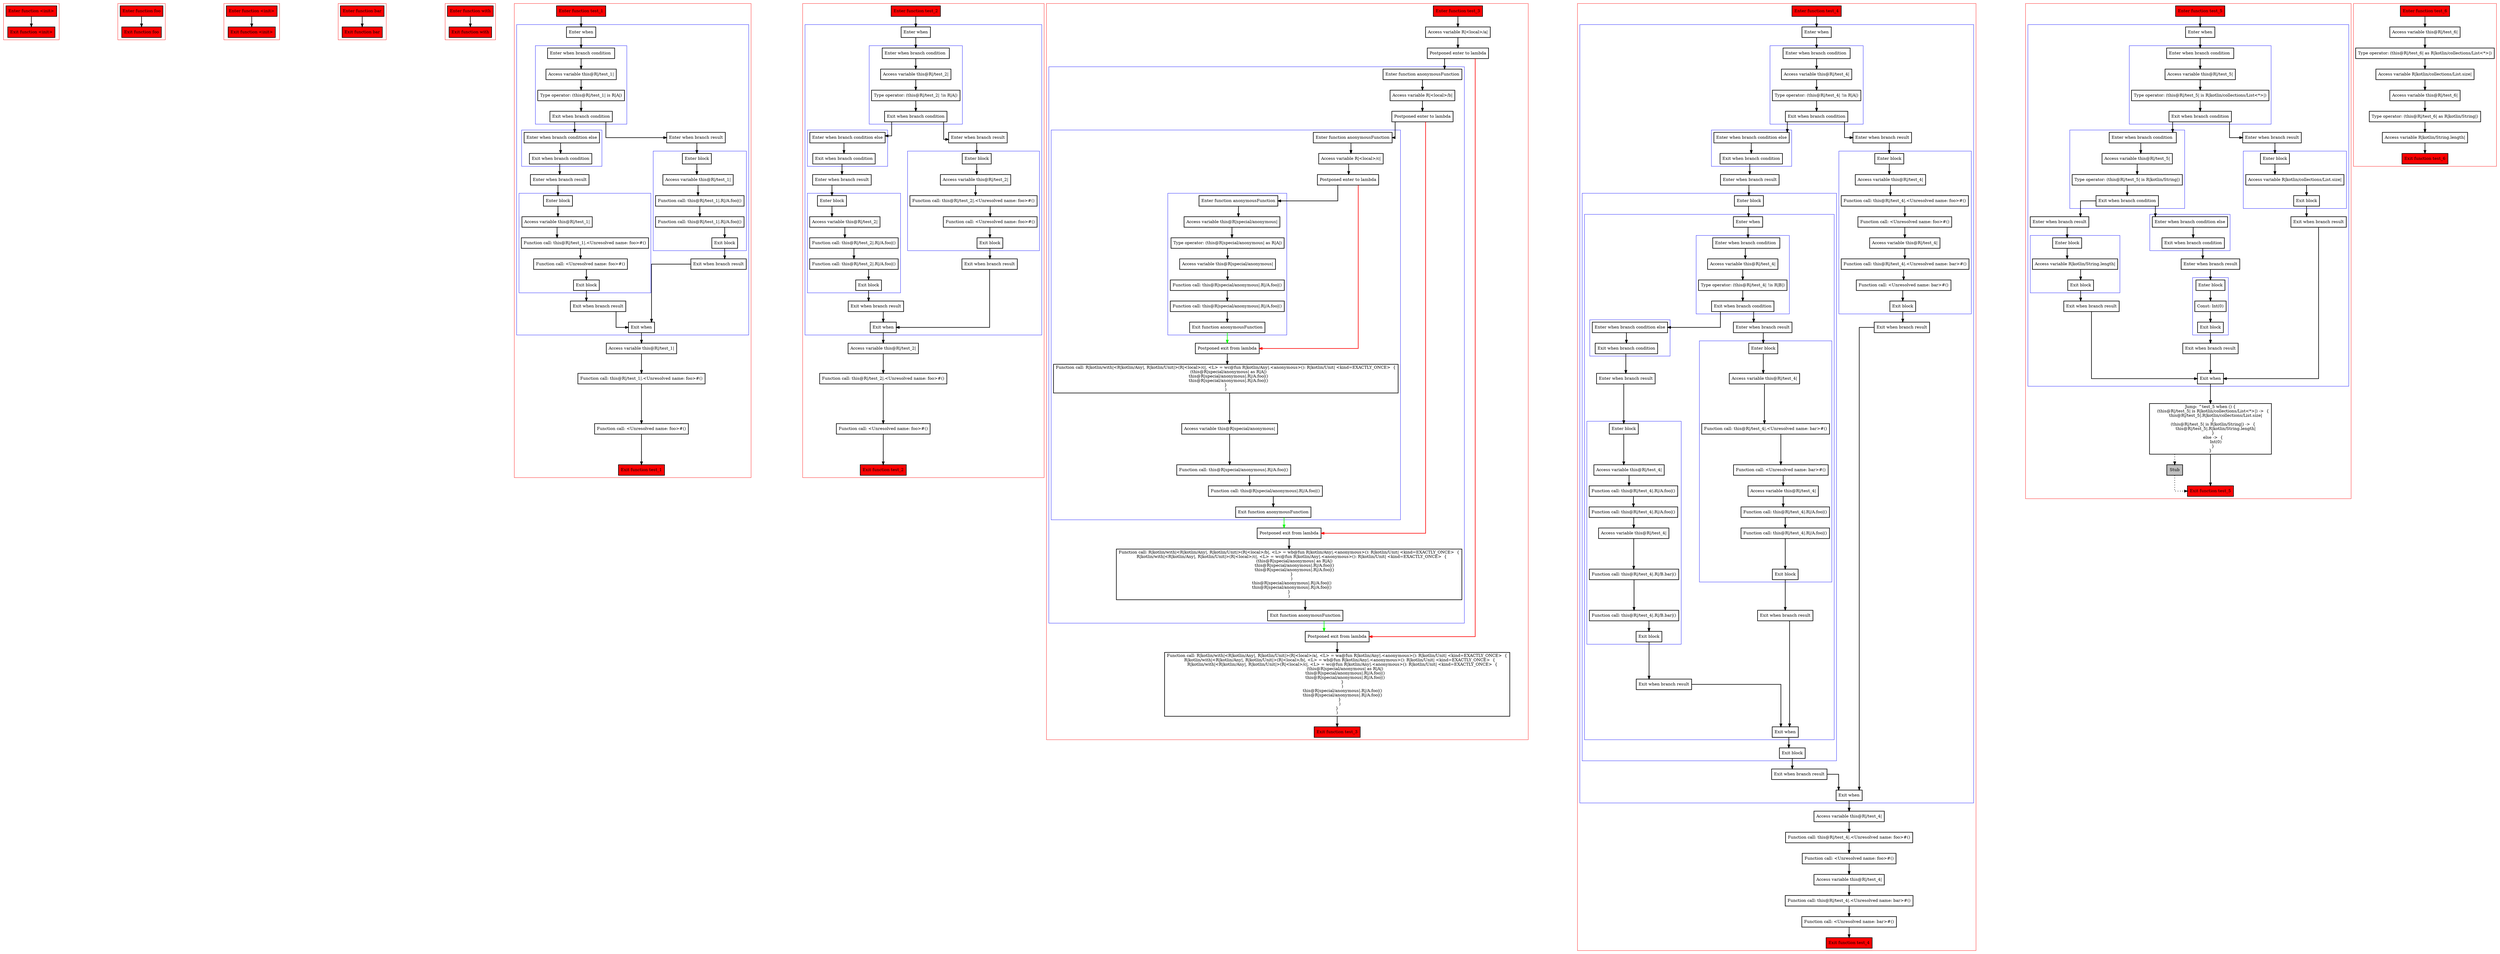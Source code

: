 digraph implicitReceivers_kt {
    graph [splines=ortho nodesep=3]
    node [shape=box penwidth=2]
    edge [penwidth=2]

    subgraph cluster_0 {
        color=red
        0 [label="Enter function <init>" style="filled" fillcolor=red];
        1 [label="Exit function <init>" style="filled" fillcolor=red];
    }

    0 -> {1};

    subgraph cluster_1 {
        color=red
        2 [label="Enter function foo" style="filled" fillcolor=red];
        3 [label="Exit function foo" style="filled" fillcolor=red];
    }

    2 -> {3};

    subgraph cluster_2 {
        color=red
        4 [label="Enter function <init>" style="filled" fillcolor=red];
        5 [label="Exit function <init>" style="filled" fillcolor=red];
    }

    4 -> {5};

    subgraph cluster_3 {
        color=red
        6 [label="Enter function bar" style="filled" fillcolor=red];
        7 [label="Exit function bar" style="filled" fillcolor=red];
    }

    6 -> {7};

    subgraph cluster_4 {
        color=red
        8 [label="Enter function with" style="filled" fillcolor=red];
        9 [label="Exit function with" style="filled" fillcolor=red];
    }

    8 -> {9};

    subgraph cluster_5 {
        color=red
        10 [label="Enter function test_1" style="filled" fillcolor=red];
        subgraph cluster_6 {
            color=blue
            11 [label="Enter when"];
            subgraph cluster_7 {
                color=blue
                12 [label="Enter when branch condition "];
                13 [label="Access variable this@R|/test_1|"];
                14 [label="Type operator: (this@R|/test_1| is R|A|)"];
                15 [label="Exit when branch condition"];
            }
            subgraph cluster_8 {
                color=blue
                16 [label="Enter when branch condition else"];
                17 [label="Exit when branch condition"];
            }
            18 [label="Enter when branch result"];
            subgraph cluster_9 {
                color=blue
                19 [label="Enter block"];
                20 [label="Access variable this@R|/test_1|"];
                21 [label="Function call: this@R|/test_1|.<Unresolved name: foo>#()"];
                22 [label="Function call: <Unresolved name: foo>#()"];
                23 [label="Exit block"];
            }
            24 [label="Exit when branch result"];
            25 [label="Enter when branch result"];
            subgraph cluster_10 {
                color=blue
                26 [label="Enter block"];
                27 [label="Access variable this@R|/test_1|"];
                28 [label="Function call: this@R|/test_1|.R|/A.foo|()"];
                29 [label="Function call: this@R|/test_1|.R|/A.foo|()"];
                30 [label="Exit block"];
            }
            31 [label="Exit when branch result"];
            32 [label="Exit when"];
        }
        33 [label="Access variable this@R|/test_1|"];
        34 [label="Function call: this@R|/test_1|.<Unresolved name: foo>#()"];
        35 [label="Function call: <Unresolved name: foo>#()"];
        36 [label="Exit function test_1" style="filled" fillcolor=red];
    }

    10 -> {11};
    11 -> {12};
    12 -> {13};
    13 -> {14};
    14 -> {15};
    15 -> {25 16};
    16 -> {17};
    17 -> {18};
    18 -> {19};
    19 -> {20};
    20 -> {21};
    21 -> {22};
    22 -> {23};
    23 -> {24};
    24 -> {32};
    25 -> {26};
    26 -> {27};
    27 -> {28};
    28 -> {29};
    29 -> {30};
    30 -> {31};
    31 -> {32};
    32 -> {33};
    33 -> {34};
    34 -> {35};
    35 -> {36};

    subgraph cluster_11 {
        color=red
        37 [label="Enter function test_2" style="filled" fillcolor=red];
        subgraph cluster_12 {
            color=blue
            38 [label="Enter when"];
            subgraph cluster_13 {
                color=blue
                39 [label="Enter when branch condition "];
                40 [label="Access variable this@R|/test_2|"];
                41 [label="Type operator: (this@R|/test_2| !is R|A|)"];
                42 [label="Exit when branch condition"];
            }
            subgraph cluster_14 {
                color=blue
                43 [label="Enter when branch condition else"];
                44 [label="Exit when branch condition"];
            }
            45 [label="Enter when branch result"];
            subgraph cluster_15 {
                color=blue
                46 [label="Enter block"];
                47 [label="Access variable this@R|/test_2|"];
                48 [label="Function call: this@R|/test_2|.R|/A.foo|()"];
                49 [label="Function call: this@R|/test_2|.R|/A.foo|()"];
                50 [label="Exit block"];
            }
            51 [label="Exit when branch result"];
            52 [label="Enter when branch result"];
            subgraph cluster_16 {
                color=blue
                53 [label="Enter block"];
                54 [label="Access variable this@R|/test_2|"];
                55 [label="Function call: this@R|/test_2|.<Unresolved name: foo>#()"];
                56 [label="Function call: <Unresolved name: foo>#()"];
                57 [label="Exit block"];
            }
            58 [label="Exit when branch result"];
            59 [label="Exit when"];
        }
        60 [label="Access variable this@R|/test_2|"];
        61 [label="Function call: this@R|/test_2|.<Unresolved name: foo>#()"];
        62 [label="Function call: <Unresolved name: foo>#()"];
        63 [label="Exit function test_2" style="filled" fillcolor=red];
    }

    37 -> {38};
    38 -> {39};
    39 -> {40};
    40 -> {41};
    41 -> {42};
    42 -> {52 43};
    43 -> {44};
    44 -> {45};
    45 -> {46};
    46 -> {47};
    47 -> {48};
    48 -> {49};
    49 -> {50};
    50 -> {51};
    51 -> {59};
    52 -> {53};
    53 -> {54};
    54 -> {55};
    55 -> {56};
    56 -> {57};
    57 -> {58};
    58 -> {59};
    59 -> {60};
    60 -> {61};
    61 -> {62};
    62 -> {63};

    subgraph cluster_17 {
        color=red
        64 [label="Enter function test_3" style="filled" fillcolor=red];
        65 [label="Access variable R|<local>/a|"];
        66 [label="Postponed enter to lambda"];
        subgraph cluster_18 {
            color=blue
            67 [label="Enter function anonymousFunction"];
            68 [label="Access variable R|<local>/b|"];
            69 [label="Postponed enter to lambda"];
            subgraph cluster_19 {
                color=blue
                70 [label="Enter function anonymousFunction"];
                71 [label="Access variable R|<local>/c|"];
                72 [label="Postponed enter to lambda"];
                subgraph cluster_20 {
                    color=blue
                    73 [label="Enter function anonymousFunction"];
                    74 [label="Access variable this@R|special/anonymous|"];
                    75 [label="Type operator: (this@R|special/anonymous| as R|A|)"];
                    76 [label="Access variable this@R|special/anonymous|"];
                    77 [label="Function call: this@R|special/anonymous|.R|/A.foo|()"];
                    78 [label="Function call: this@R|special/anonymous|.R|/A.foo|()"];
                    79 [label="Exit function anonymousFunction"];
                }
                80 [label="Postponed exit from lambda"];
                81 [label="Function call: R|kotlin/with|<R|kotlin/Any|, R|kotlin/Unit|>(R|<local>/c|, <L> = wc@fun R|kotlin/Any|.<anonymous>(): R|kotlin/Unit| <kind=EXACTLY_ONCE>  {
    (this@R|special/anonymous| as R|A|)
    this@R|special/anonymous|.R|/A.foo|()
    this@R|special/anonymous|.R|/A.foo|()
}
)"];
                82 [label="Access variable this@R|special/anonymous|"];
                83 [label="Function call: this@R|special/anonymous|.R|/A.foo|()"];
                84 [label="Function call: this@R|special/anonymous|.R|/A.foo|()"];
                85 [label="Exit function anonymousFunction"];
            }
            86 [label="Postponed exit from lambda"];
            87 [label="Function call: R|kotlin/with|<R|kotlin/Any|, R|kotlin/Unit|>(R|<local>/b|, <L> = wb@fun R|kotlin/Any|.<anonymous>(): R|kotlin/Unit| <kind=EXACTLY_ONCE>  {
    R|kotlin/with|<R|kotlin/Any|, R|kotlin/Unit|>(R|<local>/c|, <L> = wc@fun R|kotlin/Any|.<anonymous>(): R|kotlin/Unit| <kind=EXACTLY_ONCE>  {
        (this@R|special/anonymous| as R|A|)
        this@R|special/anonymous|.R|/A.foo|()
        this@R|special/anonymous|.R|/A.foo|()
    }
    )
    this@R|special/anonymous|.R|/A.foo|()
    this@R|special/anonymous|.R|/A.foo|()
}
)"];
            88 [label="Exit function anonymousFunction"];
        }
        89 [label="Postponed exit from lambda"];
        90 [label="Function call: R|kotlin/with|<R|kotlin/Any|, R|kotlin/Unit|>(R|<local>/a|, <L> = wa@fun R|kotlin/Any|.<anonymous>(): R|kotlin/Unit| <kind=EXACTLY_ONCE>  {
    R|kotlin/with|<R|kotlin/Any|, R|kotlin/Unit|>(R|<local>/b|, <L> = wb@fun R|kotlin/Any|.<anonymous>(): R|kotlin/Unit| <kind=EXACTLY_ONCE>  {
        R|kotlin/with|<R|kotlin/Any|, R|kotlin/Unit|>(R|<local>/c|, <L> = wc@fun R|kotlin/Any|.<anonymous>(): R|kotlin/Unit| <kind=EXACTLY_ONCE>  {
            (this@R|special/anonymous| as R|A|)
            this@R|special/anonymous|.R|/A.foo|()
            this@R|special/anonymous|.R|/A.foo|()
        }
        )
        this@R|special/anonymous|.R|/A.foo|()
        this@R|special/anonymous|.R|/A.foo|()
    }
    )
}
)"];
        91 [label="Exit function test_3" style="filled" fillcolor=red];
    }

    64 -> {65};
    65 -> {66};
    66 -> {67};
    66 -> {89} [color=red];
    67 -> {68};
    68 -> {69};
    69 -> {70};
    69 -> {86} [color=red];
    70 -> {71};
    71 -> {72};
    72 -> {73};
    72 -> {80} [color=red];
    73 -> {74};
    74 -> {75};
    75 -> {76};
    76 -> {77};
    77 -> {78};
    78 -> {79};
    79 -> {80} [color=green];
    80 -> {81};
    81 -> {82};
    82 -> {83};
    83 -> {84};
    84 -> {85};
    85 -> {86} [color=green];
    86 -> {87};
    87 -> {88};
    88 -> {89} [color=green];
    89 -> {90};
    90 -> {91};

    subgraph cluster_21 {
        color=red
        92 [label="Enter function test_4" style="filled" fillcolor=red];
        subgraph cluster_22 {
            color=blue
            93 [label="Enter when"];
            subgraph cluster_23 {
                color=blue
                94 [label="Enter when branch condition "];
                95 [label="Access variable this@R|/test_4|"];
                96 [label="Type operator: (this@R|/test_4| !is R|A|)"];
                97 [label="Exit when branch condition"];
            }
            subgraph cluster_24 {
                color=blue
                98 [label="Enter when branch condition else"];
                99 [label="Exit when branch condition"];
            }
            100 [label="Enter when branch result"];
            subgraph cluster_25 {
                color=blue
                101 [label="Enter block"];
                subgraph cluster_26 {
                    color=blue
                    102 [label="Enter when"];
                    subgraph cluster_27 {
                        color=blue
                        103 [label="Enter when branch condition "];
                        104 [label="Access variable this@R|/test_4|"];
                        105 [label="Type operator: (this@R|/test_4| !is R|B|)"];
                        106 [label="Exit when branch condition"];
                    }
                    subgraph cluster_28 {
                        color=blue
                        107 [label="Enter when branch condition else"];
                        108 [label="Exit when branch condition"];
                    }
                    109 [label="Enter when branch result"];
                    subgraph cluster_29 {
                        color=blue
                        110 [label="Enter block"];
                        111 [label="Access variable this@R|/test_4|"];
                        112 [label="Function call: this@R|/test_4|.R|/A.foo|()"];
                        113 [label="Function call: this@R|/test_4|.R|/A.foo|()"];
                        114 [label="Access variable this@R|/test_4|"];
                        115 [label="Function call: this@R|/test_4|.R|/B.bar|()"];
                        116 [label="Function call: this@R|/test_4|.R|/B.bar|()"];
                        117 [label="Exit block"];
                    }
                    118 [label="Exit when branch result"];
                    119 [label="Enter when branch result"];
                    subgraph cluster_30 {
                        color=blue
                        120 [label="Enter block"];
                        121 [label="Access variable this@R|/test_4|"];
                        122 [label="Function call: this@R|/test_4|.<Unresolved name: bar>#()"];
                        123 [label="Function call: <Unresolved name: bar>#()"];
                        124 [label="Access variable this@R|/test_4|"];
                        125 [label="Function call: this@R|/test_4|.R|/A.foo|()"];
                        126 [label="Function call: this@R|/test_4|.R|/A.foo|()"];
                        127 [label="Exit block"];
                    }
                    128 [label="Exit when branch result"];
                    129 [label="Exit when"];
                }
                130 [label="Exit block"];
            }
            131 [label="Exit when branch result"];
            132 [label="Enter when branch result"];
            subgraph cluster_31 {
                color=blue
                133 [label="Enter block"];
                134 [label="Access variable this@R|/test_4|"];
                135 [label="Function call: this@R|/test_4|.<Unresolved name: foo>#()"];
                136 [label="Function call: <Unresolved name: foo>#()"];
                137 [label="Access variable this@R|/test_4|"];
                138 [label="Function call: this@R|/test_4|.<Unresolved name: bar>#()"];
                139 [label="Function call: <Unresolved name: bar>#()"];
                140 [label="Exit block"];
            }
            141 [label="Exit when branch result"];
            142 [label="Exit when"];
        }
        143 [label="Access variable this@R|/test_4|"];
        144 [label="Function call: this@R|/test_4|.<Unresolved name: foo>#()"];
        145 [label="Function call: <Unresolved name: foo>#()"];
        146 [label="Access variable this@R|/test_4|"];
        147 [label="Function call: this@R|/test_4|.<Unresolved name: bar>#()"];
        148 [label="Function call: <Unresolved name: bar>#()"];
        149 [label="Exit function test_4" style="filled" fillcolor=red];
    }

    92 -> {93};
    93 -> {94};
    94 -> {95};
    95 -> {96};
    96 -> {97};
    97 -> {132 98};
    98 -> {99};
    99 -> {100};
    100 -> {101};
    101 -> {102};
    102 -> {103};
    103 -> {104};
    104 -> {105};
    105 -> {106};
    106 -> {119 107};
    107 -> {108};
    108 -> {109};
    109 -> {110};
    110 -> {111};
    111 -> {112};
    112 -> {113};
    113 -> {114};
    114 -> {115};
    115 -> {116};
    116 -> {117};
    117 -> {118};
    118 -> {129};
    119 -> {120};
    120 -> {121};
    121 -> {122};
    122 -> {123};
    123 -> {124};
    124 -> {125};
    125 -> {126};
    126 -> {127};
    127 -> {128};
    128 -> {129};
    129 -> {130};
    130 -> {131};
    131 -> {142};
    132 -> {133};
    133 -> {134};
    134 -> {135};
    135 -> {136};
    136 -> {137};
    137 -> {138};
    138 -> {139};
    139 -> {140};
    140 -> {141};
    141 -> {142};
    142 -> {143};
    143 -> {144};
    144 -> {145};
    145 -> {146};
    146 -> {147};
    147 -> {148};
    148 -> {149};

    subgraph cluster_32 {
        color=red
        150 [label="Enter function test_5" style="filled" fillcolor=red];
        subgraph cluster_33 {
            color=blue
            151 [label="Enter when"];
            subgraph cluster_34 {
                color=blue
                152 [label="Enter when branch condition "];
                153 [label="Access variable this@R|/test_5|"];
                154 [label="Type operator: (this@R|/test_5| is R|kotlin/collections/List<*>|)"];
                155 [label="Exit when branch condition"];
            }
            subgraph cluster_35 {
                color=blue
                156 [label="Enter when branch condition "];
                157 [label="Access variable this@R|/test_5|"];
                158 [label="Type operator: (this@R|/test_5| is R|kotlin/String|)"];
                159 [label="Exit when branch condition"];
            }
            subgraph cluster_36 {
                color=blue
                160 [label="Enter when branch condition else"];
                161 [label="Exit when branch condition"];
            }
            162 [label="Enter when branch result"];
            subgraph cluster_37 {
                color=blue
                163 [label="Enter block"];
                164 [label="Const: Int(0)"];
                165 [label="Exit block"];
            }
            166 [label="Exit when branch result"];
            167 [label="Enter when branch result"];
            subgraph cluster_38 {
                color=blue
                168 [label="Enter block"];
                169 [label="Access variable R|kotlin/String.length|"];
                170 [label="Exit block"];
            }
            171 [label="Exit when branch result"];
            172 [label="Enter when branch result"];
            subgraph cluster_39 {
                color=blue
                173 [label="Enter block"];
                174 [label="Access variable R|kotlin/collections/List.size|"];
                175 [label="Exit block"];
            }
            176 [label="Exit when branch result"];
            177 [label="Exit when"];
        }
        178 [label="Jump: ^test_5 when () {
    (this@R|/test_5| is R|kotlin/collections/List<*>|) ->  {
        this@R|/test_5|.R|kotlin/collections/List.size|
    }
    (this@R|/test_5| is R|kotlin/String|) ->  {
        this@R|/test_5|.R|kotlin/String.length|
    }
    else ->  {
        Int(0)
    }
}
"];
        179 [label="Stub" style="filled" fillcolor=gray];
        180 [label="Exit function test_5" style="filled" fillcolor=red];
    }

    150 -> {151};
    151 -> {152};
    152 -> {153};
    153 -> {154};
    154 -> {155};
    155 -> {172 156};
    156 -> {157};
    157 -> {158};
    158 -> {159};
    159 -> {167 160};
    160 -> {161};
    161 -> {162};
    162 -> {163};
    163 -> {164};
    164 -> {165};
    165 -> {166};
    166 -> {177};
    167 -> {168};
    168 -> {169};
    169 -> {170};
    170 -> {171};
    171 -> {177};
    172 -> {173};
    173 -> {174};
    174 -> {175};
    175 -> {176};
    176 -> {177};
    177 -> {178};
    178 -> {180};
    178 -> {179} [style=dotted];
    179 -> {180} [style=dotted];

    subgraph cluster_40 {
        color=red
        181 [label="Enter function test_6" style="filled" fillcolor=red];
        182 [label="Access variable this@R|/test_6|"];
        183 [label="Type operator: (this@R|/test_6| as R|kotlin/collections/List<*>|)"];
        184 [label="Access variable R|kotlin/collections/List.size|"];
        185 [label="Access variable this@R|/test_6|"];
        186 [label="Type operator: (this@R|/test_6| as R|kotlin/String|)"];
        187 [label="Access variable R|kotlin/String.length|"];
        188 [label="Exit function test_6" style="filled" fillcolor=red];
    }

    181 -> {182};
    182 -> {183};
    183 -> {184};
    184 -> {185};
    185 -> {186};
    186 -> {187};
    187 -> {188};

}
